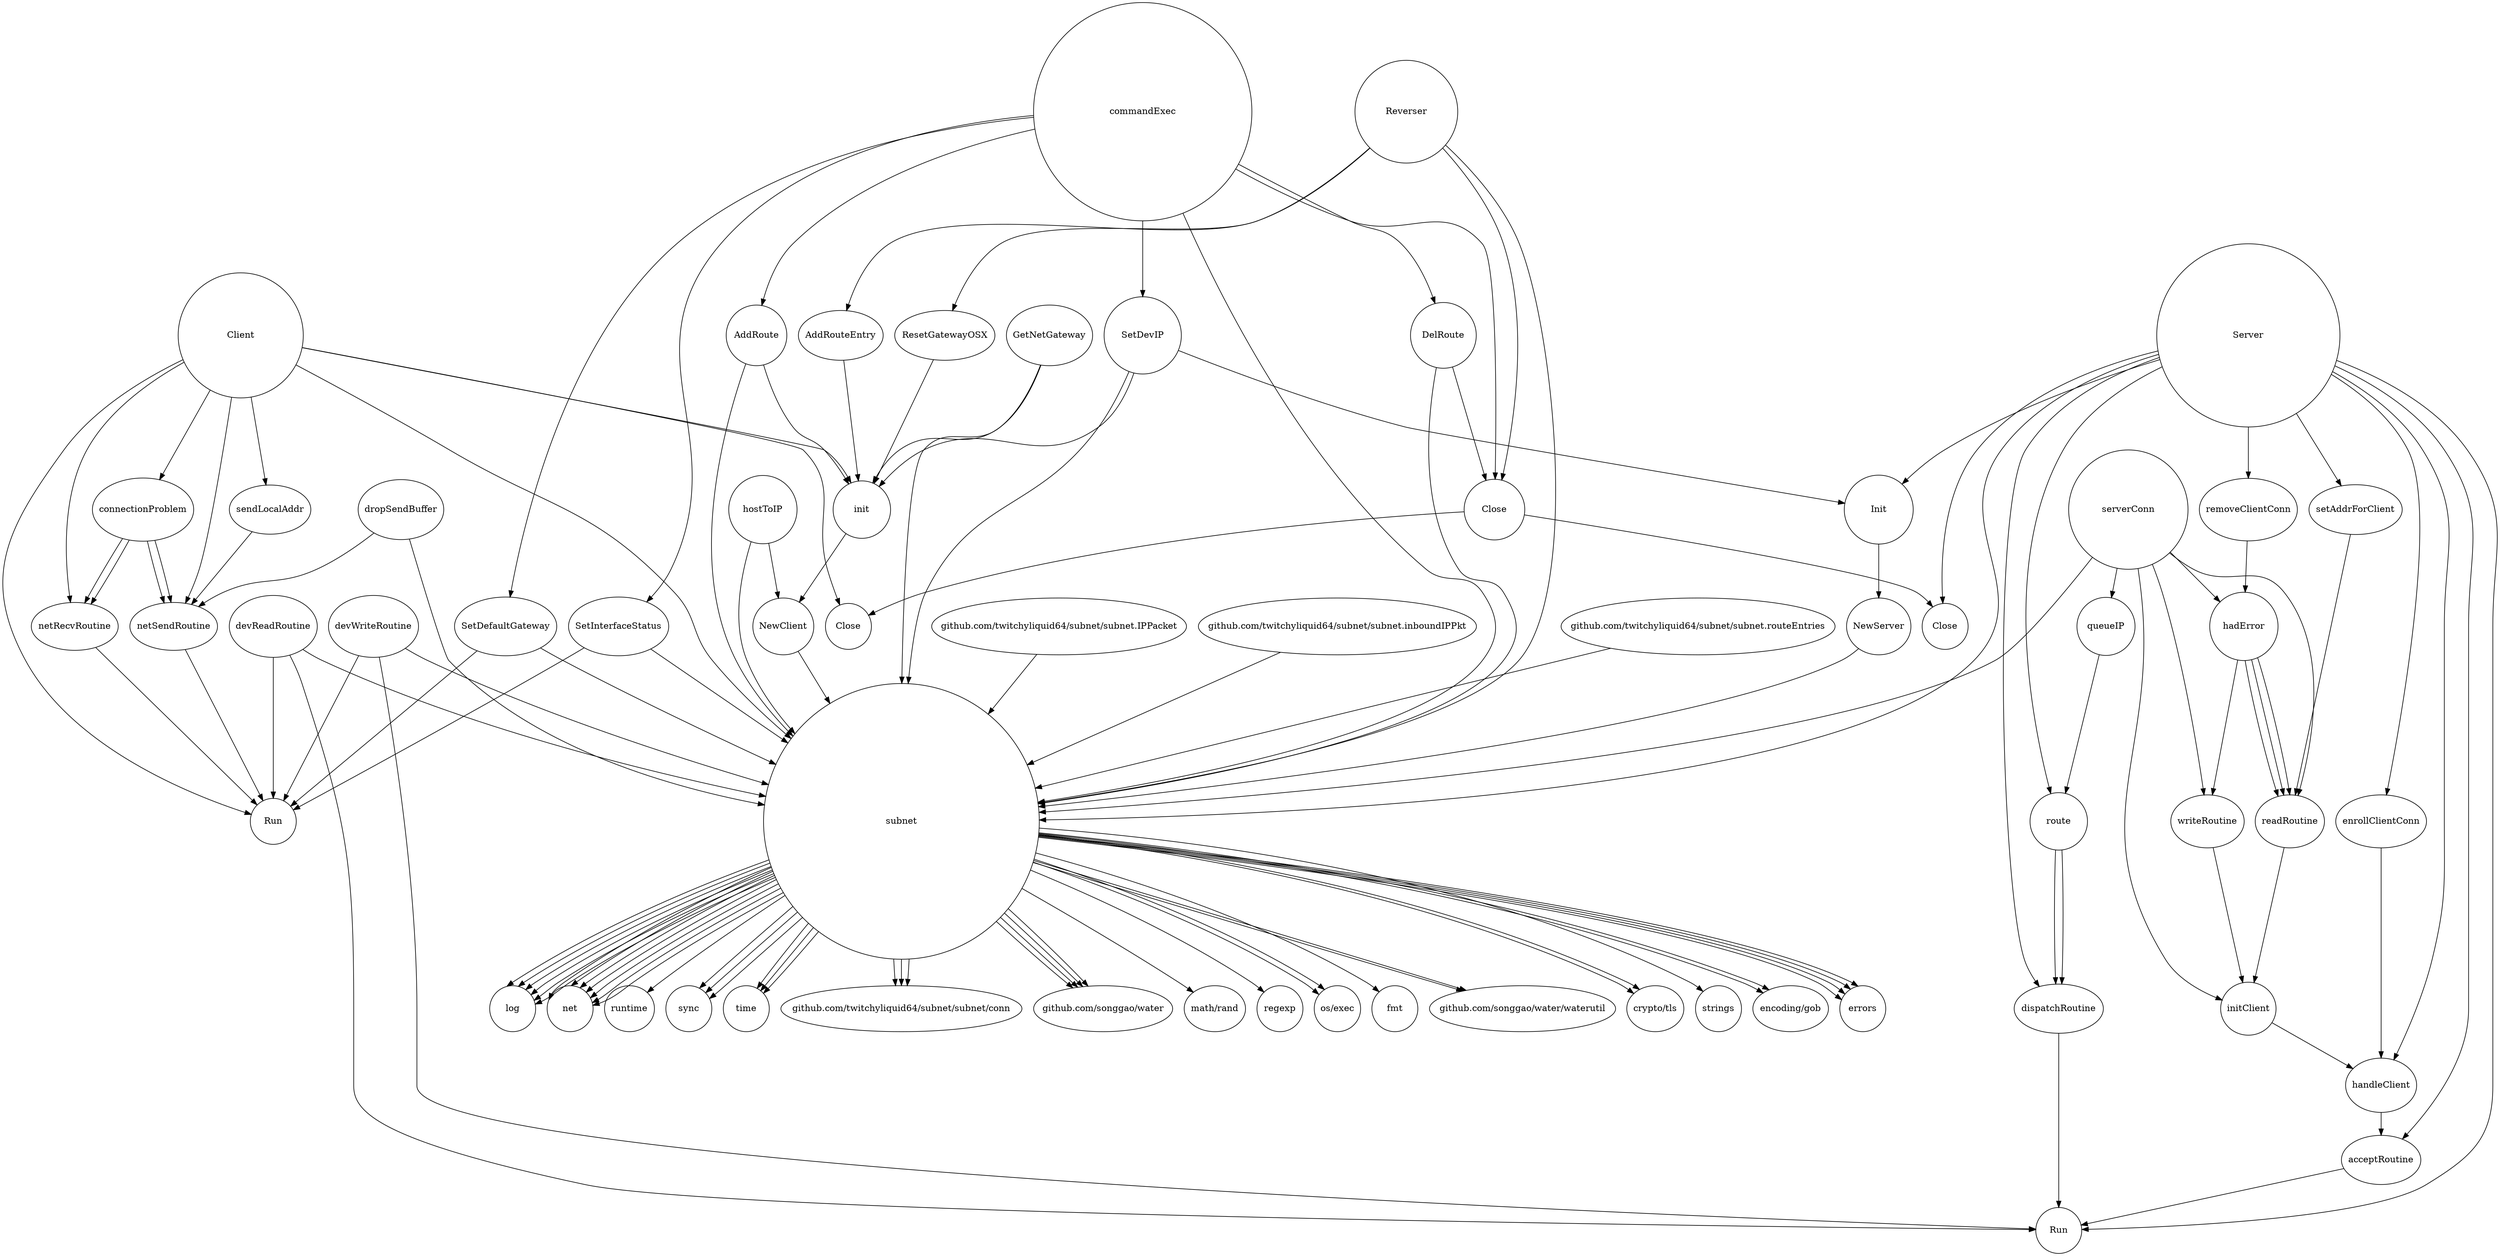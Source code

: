 digraph graphname {
842359296208 [width=1] [height=1] [label="Run"];
842359296704 [width=1] [height=1] [label="Close"];
842375064480 [width=1] [height=1] [label="encoding/gob"];
842375065088 [width=1] [height=1] [label="errors"];
842375065472 [width=1] [height=1] [label="log"];
842375065568 [width=1] [height=1] [label="net"];
842375065888 [width=1] [height=1] [label="runtime"];
842375066176 [width=1] [height=1] [label="sync"];
842375066816 [width=1] [height=1] [label="time"];
842375066880 [width=1] [height=1] [label="github.com/twitchyliquid64/subnet/subnet/conn"];
842375067040 [width=1] [height=1] [label="github.com/songgao/water"];
842378946592 [width=1] [height=1] [label="math/rand"];
842359296544 [width=1] [height=1] [label="Run"];
842378653024 [width=1] [height=1] [label="regexp"];
842378652608 [width=1] [height=1] [label="os/exec"];
842378650496 [width=1] [height=1] [label="fmt"];
842378649632 [width=1] [height=1] [label="github.com/songgao/water/waterutil"];
842375064256 [width=1] [height=1] [label="crypto/tls"];
842359296368 [width=1] [height=1] [label="Close"];
842378653120 [width=1] [height=1] [label="strings"];
842359296256 [width=1.0446428571428572] [height=1.0446428571428572] [label="netSendRoutine"];
842359296272 [width=1.0446428571428572] [height=1.0446428571428572] [label="netRecvRoutine"];
842359296576 [width=1.0625] [height=1.0625] [label="dispatchRoutine"];
842359296560 [width=1.0625] [height=1.0625] [label="acceptRoutine"];
842359296320 [width=1.0704145582933087] [height=1.0704145582933087] [label="sendLocalAddr"];
842359296192 [width=1.0849157386805965] [height=1.0849157386805965] [label="ResetGatewayOSX"];
842359296176 [width=1.0849157386805965] [height=1.0849157386805965] [label="AddRouteEntry"];
842359296640 [width=1.0880633828450281] [height=1.0880633828450281] [label="setAddrForClient"];
842359296736 [width=1.1485693956188598] [height=1.1485693956188598] [label="readRoutine"];
842359296752 [width=1.1485693956188598] [height=1.1485693956188598] [label="writeRoutine"];
842359296624 [width=1.1576255633652295] [height=1.1576255633652295] [label="initClient"];
842359296608 [width=1.1576255633652295] [height=1.1576255633652295] [label="enrollClientConn"];
842359296592 [width=1.18395095402658] [height=1.18395095402658] [label="handleClient"];
7763 [width=1.2372326322126403] [height=1.2372326322126403] [label="github.com/twitchyliquid64/subnet/subnet.IPPacket"];
7854 [width=1.2372326322126403] [height=1.2372326322126403] [label="github.com/twitchyliquid64/subnet/subnet.inboundIPPkt"];
842359296080 [width=1.2372326322126403] [height=1.2372326322126403] [label="NewClient"];
842359296512 [width=1.2372326322126403] [height=1.2372326322126403] [label="NewServer"];
10708 [width=1.2372326322126403] [height=1.2372326322126403] [label="github.com/twitchyliquid64/subnet/subnet.routeEntries"];
842359296672 [width=1.2452679387021068] [height=1.2452679387021068] [label="route"];
842359296112 [width=1.2506629183577993] [height=1.2506629183577993] [label="init"];
842359296688 [width=1.263167793397126] [height=1.263167793397126] [label="queueIP"];
842359296224 [width=1.2818754893554976] [height=1.2818754893554976] [label="SetDefaultGateway"];
842359296240 [width=1.2818754893554976] [height=1.2818754893554976] [label="SetInterfaceStatus"];
842359296352 [width=1.307647190505949] [height=1.307647190505949] [label="dropSendBuffer"];
842359296384 [width=1.3125] [height=1.3125] [label="Close"];
842359296160 [width=1.322148370893237] [height=1.322148370893237] [label="AddRoute"];
842359296144 [width=1.322148370893237] [height=1.322148370893237] [label="GetNetGateway"];
842359296288 [width=1.3443754893554973] [height=1.3443754893554973] [label="devReadRoutine"];
842359296304 [width=1.3443754893554973] [height=1.3443754893554973] [label="devWriteRoutine"];
842359296656 [width=1.3672932006179928] [height=1.3672932006179928] [label="removeClientConn"];
842359296336 [width=1.375544310897646] [height=1.375544310897646] [label="connectionProblem"];
842359296464 [width=1.4337358123012403] [height=1.4337358123012403] [label="DelRoute"];
842359296768 [width=1.4843486056476538] [height=1.4843486056476538] [label="hadError"];
842359296096 [width=1.4878955505704394] [height=1.4878955505704394] [label="hostToIP"];
842359296528 [width=1.5013258367155984] [height=1.5013258367155984] [label="Init"];
842359296128 [width=1.6753928029768153] [height=1.6753928029768153] [label="SetDevIP"];
10572 [width=2.234399884236648] [height=2.234399884236648] [label="Reverser"];
12023 [width=2.594065185409283] [height=2.594065185409283] [label="serverConn"];
852 [width=2.726269894420929] [height=2.726269894420929] [label="Client"];
15717 [width=3.9881362450878637] [height=3.9881362450878637] [label="Server"];
842359296448 [width=4.7489050097189445] [height=4.7489050097189445] [label="commandExec"];
842375064224 [width=6] [height=6] [label="subnet"];
"842375064224" -> "842375064256";
"842375064224" -> "842375064480";
"842375064224" -> "842375065088";
"842375064224" -> "842375065472";
"842375064224" -> "842375065568";
"842375064224" -> "842375065888";
"842375064224" -> "842375066176";
"842375064224" -> "842375066816";
"842375064224" -> "842375066880";
"842375064224" -> "842375067040";
"852" -> "842375064224";
"842359296080" -> "842375064224";
"842359296096" -> "842359296080";
"842359296112" -> "842359296080";
"852" -> "842359296112";
"842359296128" -> "842359296112";
"842359296144" -> "842359296112";
"842359296160" -> "842359296112";
"842359296176" -> "842359296112";
"842359296192" -> "842359296112";
"852" -> "842359296208";
"842359296224" -> "842359296208";
"842359296240" -> "842359296208";
"842359296256" -> "842359296208";
"842359296272" -> "842359296208";
"842359296288" -> "842359296208";
"842359296304" -> "842359296208";
"852" -> "842359296256";
"842359296320" -> "842359296256";
"842359296336" -> "842359296256";
"842359296336" -> "842359296256";
"842359296352" -> "842359296256";
"842359296352" -> "842375064224";
"852" -> "842359296272";
"842359296336" -> "842359296272";
"842359296336" -> "842359296272";
"852" -> "842359296336";
"852" -> "842359296320";
"852" -> "842359296368";
"842359296384" -> "842359296368";
"842375064224" -> "842375065568";
"842375064224" -> "842378649632";
"7763" -> "842375064224";
"7854" -> "842375064224";
"842375064224" -> "842375065088";
"842375064224" -> "842378650496";
"842375064224" -> "842375065568";
"842375064224" -> "842378652608";
"842375064224" -> "842378653024";
"842375064224" -> "842378653120";
"842359296240" -> "842375064224";
"842359296448" -> "842359296240";
"842359296128" -> "842375064224";
"842359296448" -> "842359296128";
"842359296224" -> "842375064224";
"842359296448" -> "842359296224";
"842359296160" -> "842375064224";
"842359296448" -> "842359296160";
"842359296464" -> "842375064224";
"842359296448" -> "842359296464";
"842359296144" -> "842375064224";
"842375064224" -> "842375065472";
"842375064224" -> "842375065568";
"842375064224" -> "842375067040";
"10572" -> "842375064224";
"10708" -> "842375064224";
"10572" -> "842359296176";
"10572" -> "842359296192";
"10572" -> "842359296384";
"842359296464" -> "842359296384";
"842359296448" -> "842359296384";
"842375064224" -> "842375064256";
"842375064224" -> "842375065088";
"842375064224" -> "842375065472";
"842375064224" -> "842375065568";
"842375064224" -> "842375066176";
"842375064224" -> "842375066816";
"842375064224" -> "842375066880";
"842375064224" -> "842375067040";
"15717" -> "842375064224";
"842359296512" -> "842375064224";
"842359296528" -> "842359296512";
"15717" -> "842359296528";
"842359296128" -> "842359296528";
"15717" -> "842359296544";
"842359296560" -> "842359296544";
"842359296576" -> "842359296544";
"842359296304" -> "842359296544";
"842359296288" -> "842359296544";
"15717" -> "842359296560";
"842359296592" -> "842359296560";
"15717" -> "842359296592";
"842359296608" -> "842359296592";
"842359296624" -> "842359296592";
"15717" -> "842359296608";
"15717" -> "842359296640";
"15717" -> "842359296656";
"15717" -> "842359296576";
"842359296672" -> "842359296576";
"842359296672" -> "842359296576";
"15717" -> "842359296672";
"842359296688" -> "842359296672";
"15717" -> "842359296704";
"842359296384" -> "842359296704";
"842375064224" -> "842375064480";
"842375064224" -> "842375065472";
"842375064224" -> "842375065568";
"842375064224" -> "842375066880";
"12023" -> "842375064224";
"12023" -> "842359296624";
"842359296736" -> "842359296624";
"842359296752" -> "842359296624";
"12023" -> "842359296752";
"842359296768" -> "842359296752";
"12023" -> "842359296736";
"842359296768" -> "842359296736";
"842359296768" -> "842359296736";
"842359296640" -> "842359296736";
"842359296768" -> "842359296736";
"12023" -> "842359296688";
"12023" -> "842359296768";
"842359296656" -> "842359296768";
"842375064224" -> "842375065472";
"842375064224" -> "842375066176";
"842375064224" -> "842375067040";
"842375064224" -> "842378649632";
"842359296288" -> "842375064224";
"842359296304" -> "842375064224";
"842375064224" -> "842375065088";
"842375064224" -> "842375065472";
"842375064224" -> "842378946592";
"842375064224" -> "842375065568";
"842375064224" -> "842378652608";
"842375064224" -> "842375066816";
"842359296096" -> "842375064224";
"842359296448" -> "842375064224";
}

